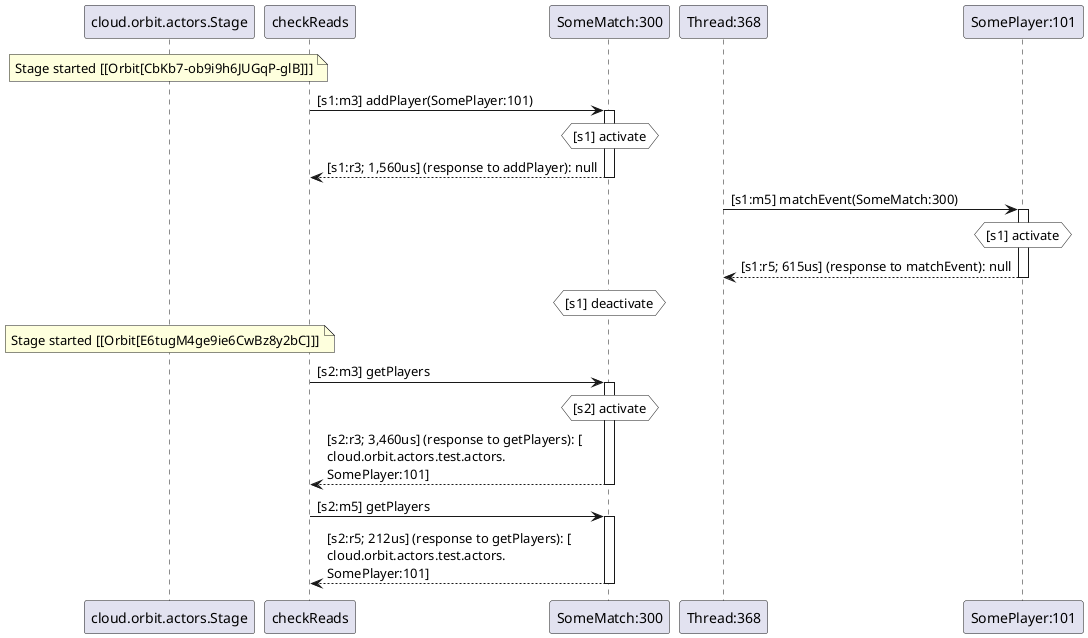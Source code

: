 @startuml
note over "cloud.orbit.actors.Stage": Stage started [[Orbit[CbKb7-ob9i9h6JUGqP-glB]]]
"checkReads" -> "SomeMatch:300" : [s1:m3] addPlayer(SomePlayer:101)
activate "SomeMatch:300"
hnote over "SomeMatch:300" #white : [s1] activate
"SomeMatch:300" --> "checkReads" : [s1:r3; 1,560us] (response to addPlayer): null
deactivate "SomeMatch:300"
"Thread:368" -> "SomePlayer:101" : [s1:m5] matchEvent(SomeMatch:300)
activate "SomePlayer:101"
hnote over "SomePlayer:101" #white : [s1] activate
"SomePlayer:101" --> "Thread:368" : [s1:r5; 615us] (response to matchEvent): null
deactivate "SomePlayer:101"
hnote over "SomeMatch:300" #white : [s1] deactivate
note over "cloud.orbit.actors.Stage": Stage started [[Orbit[E6tugM4ge9ie6CwBz8y2bC]]]
"checkReads" -> "SomeMatch:300" : [s2:m3] getPlayers
activate "SomeMatch:300"
hnote over "SomeMatch:300" #white : [s2] activate
"SomeMatch:300" --> "checkReads" : [s2:r3; 3,460us] (response to getPlayers): [\ncloud.orbit.actors.test.actors.\nSomePlayer:101]
deactivate "SomeMatch:300"
"checkReads" -> "SomeMatch:300" : [s2:m5] getPlayers
activate "SomeMatch:300"
"SomeMatch:300" --> "checkReads" : [s2:r5; 212us] (response to getPlayers): [\ncloud.orbit.actors.test.actors.\nSomePlayer:101]
deactivate "SomeMatch:300"
@enduml
